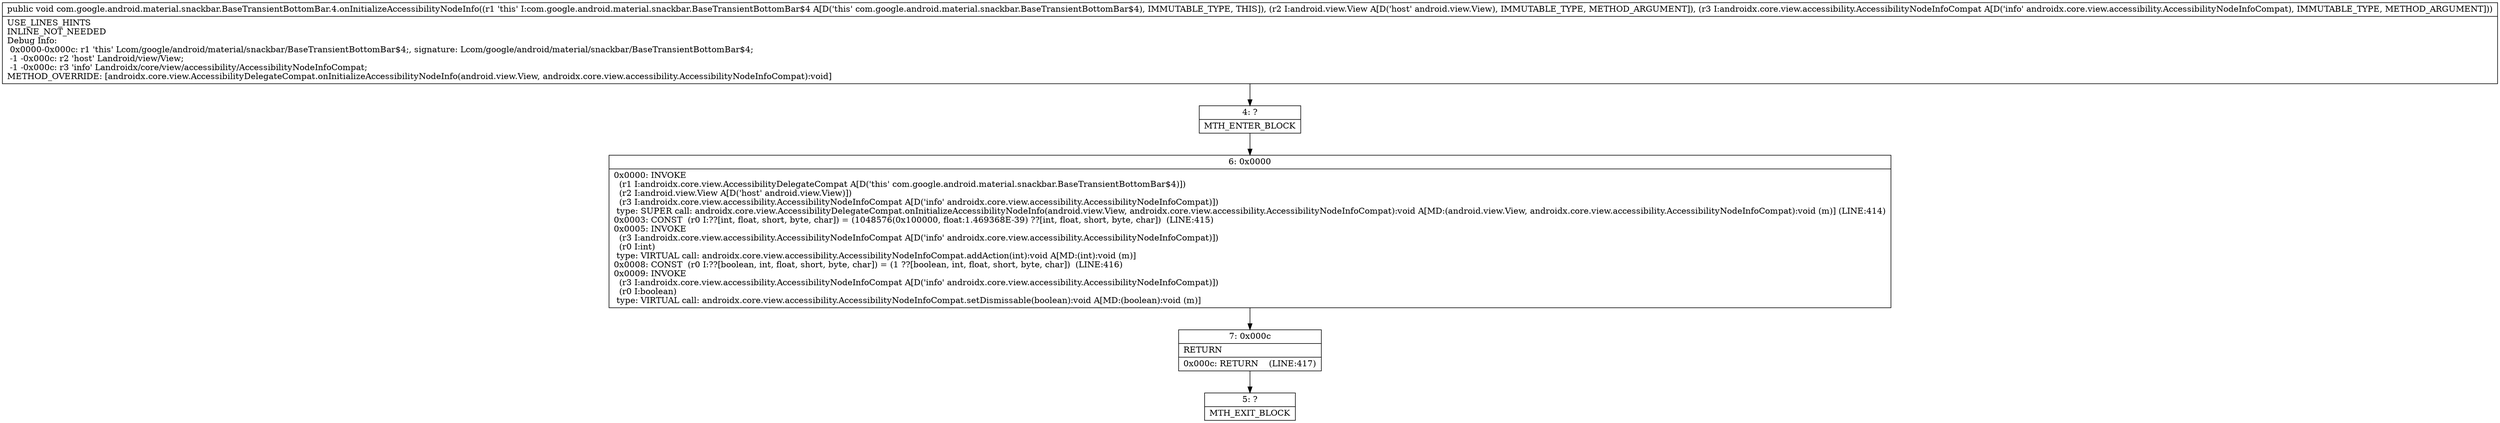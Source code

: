 digraph "CFG forcom.google.android.material.snackbar.BaseTransientBottomBar.4.onInitializeAccessibilityNodeInfo(Landroid\/view\/View;Landroidx\/core\/view\/accessibility\/AccessibilityNodeInfoCompat;)V" {
Node_4 [shape=record,label="{4\:\ ?|MTH_ENTER_BLOCK\l}"];
Node_6 [shape=record,label="{6\:\ 0x0000|0x0000: INVOKE  \l  (r1 I:androidx.core.view.AccessibilityDelegateCompat A[D('this' com.google.android.material.snackbar.BaseTransientBottomBar$4)])\l  (r2 I:android.view.View A[D('host' android.view.View)])\l  (r3 I:androidx.core.view.accessibility.AccessibilityNodeInfoCompat A[D('info' androidx.core.view.accessibility.AccessibilityNodeInfoCompat)])\l type: SUPER call: androidx.core.view.AccessibilityDelegateCompat.onInitializeAccessibilityNodeInfo(android.view.View, androidx.core.view.accessibility.AccessibilityNodeInfoCompat):void A[MD:(android.view.View, androidx.core.view.accessibility.AccessibilityNodeInfoCompat):void (m)] (LINE:414)\l0x0003: CONST  (r0 I:??[int, float, short, byte, char]) = (1048576(0x100000, float:1.469368E\-39) ??[int, float, short, byte, char])  (LINE:415)\l0x0005: INVOKE  \l  (r3 I:androidx.core.view.accessibility.AccessibilityNodeInfoCompat A[D('info' androidx.core.view.accessibility.AccessibilityNodeInfoCompat)])\l  (r0 I:int)\l type: VIRTUAL call: androidx.core.view.accessibility.AccessibilityNodeInfoCompat.addAction(int):void A[MD:(int):void (m)]\l0x0008: CONST  (r0 I:??[boolean, int, float, short, byte, char]) = (1 ??[boolean, int, float, short, byte, char])  (LINE:416)\l0x0009: INVOKE  \l  (r3 I:androidx.core.view.accessibility.AccessibilityNodeInfoCompat A[D('info' androidx.core.view.accessibility.AccessibilityNodeInfoCompat)])\l  (r0 I:boolean)\l type: VIRTUAL call: androidx.core.view.accessibility.AccessibilityNodeInfoCompat.setDismissable(boolean):void A[MD:(boolean):void (m)]\l}"];
Node_7 [shape=record,label="{7\:\ 0x000c|RETURN\l|0x000c: RETURN    (LINE:417)\l}"];
Node_5 [shape=record,label="{5\:\ ?|MTH_EXIT_BLOCK\l}"];
MethodNode[shape=record,label="{public void com.google.android.material.snackbar.BaseTransientBottomBar.4.onInitializeAccessibilityNodeInfo((r1 'this' I:com.google.android.material.snackbar.BaseTransientBottomBar$4 A[D('this' com.google.android.material.snackbar.BaseTransientBottomBar$4), IMMUTABLE_TYPE, THIS]), (r2 I:android.view.View A[D('host' android.view.View), IMMUTABLE_TYPE, METHOD_ARGUMENT]), (r3 I:androidx.core.view.accessibility.AccessibilityNodeInfoCompat A[D('info' androidx.core.view.accessibility.AccessibilityNodeInfoCompat), IMMUTABLE_TYPE, METHOD_ARGUMENT]))  | USE_LINES_HINTS\lINLINE_NOT_NEEDED\lDebug Info:\l  0x0000\-0x000c: r1 'this' Lcom\/google\/android\/material\/snackbar\/BaseTransientBottomBar$4;, signature: Lcom\/google\/android\/material\/snackbar\/BaseTransientBottomBar$4;\l  \-1 \-0x000c: r2 'host' Landroid\/view\/View;\l  \-1 \-0x000c: r3 'info' Landroidx\/core\/view\/accessibility\/AccessibilityNodeInfoCompat;\lMETHOD_OVERRIDE: [androidx.core.view.AccessibilityDelegateCompat.onInitializeAccessibilityNodeInfo(android.view.View, androidx.core.view.accessibility.AccessibilityNodeInfoCompat):void]\l}"];
MethodNode -> Node_4;Node_4 -> Node_6;
Node_6 -> Node_7;
Node_7 -> Node_5;
}

